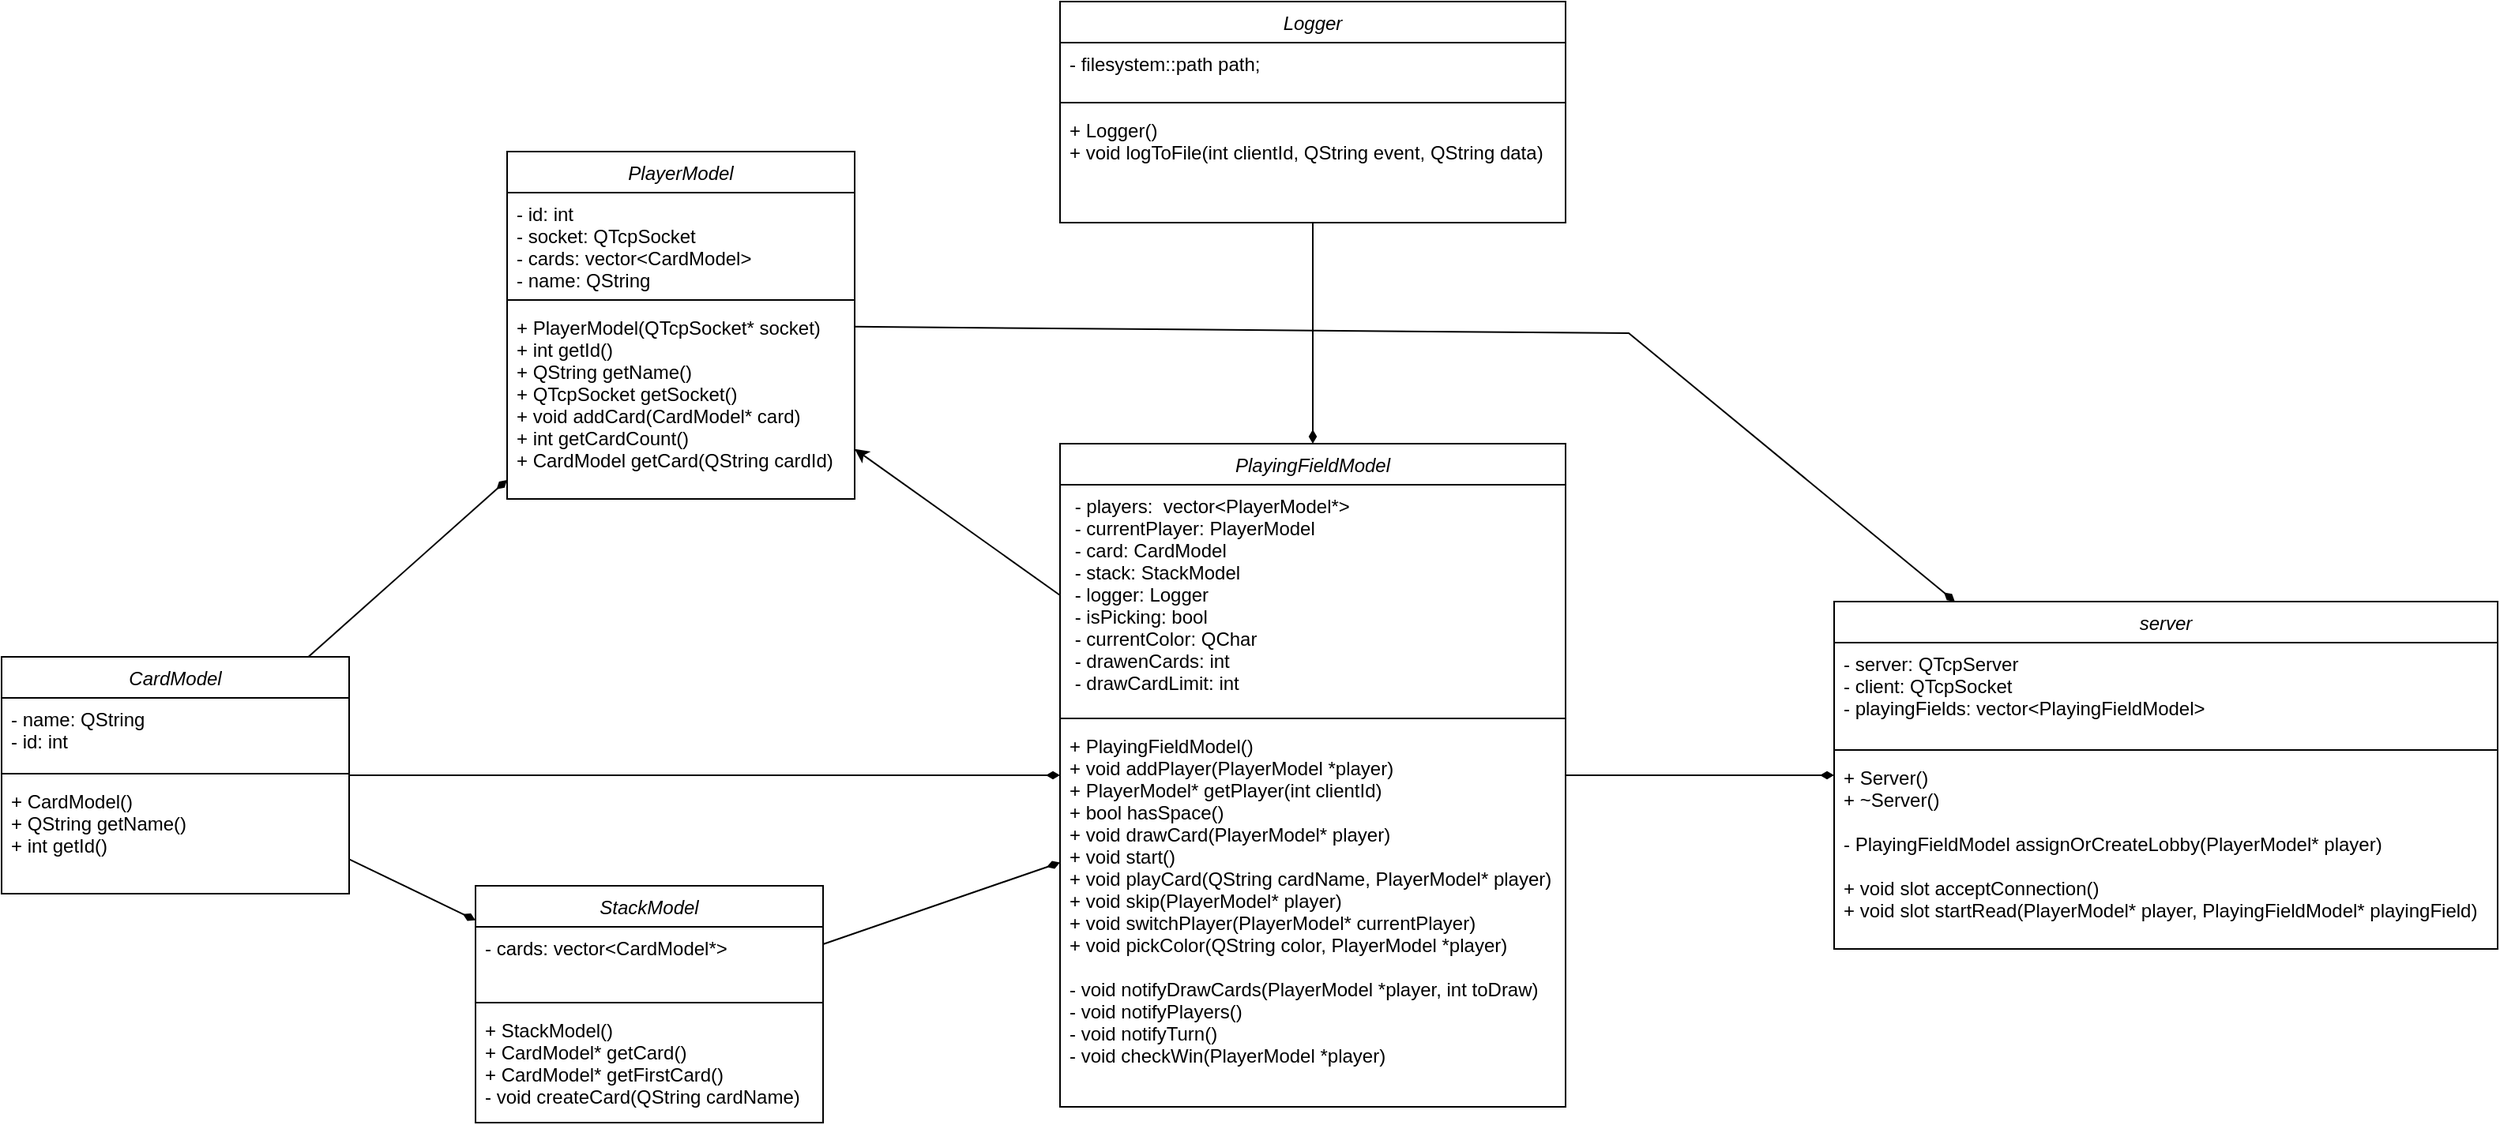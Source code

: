 <mxfile version="24.2.3" type="device">
  <diagram id="C5RBs43oDa-KdzZeNtuy" name="Page-1">
    <mxGraphModel dx="3703" dy="705" grid="1" gridSize="10" guides="1" tooltips="1" connect="1" arrows="1" fold="1" page="1" pageScale="1" pageWidth="827" pageHeight="1169" math="0" shadow="0">
      <root>
        <mxCell id="WIyWlLk6GJQsqaUBKTNV-0" />
        <mxCell id="WIyWlLk6GJQsqaUBKTNV-1" parent="WIyWlLk6GJQsqaUBKTNV-0" />
        <mxCell id="hhlgXzaKitw-Tt_cZ-cd-0" value="CardModel" style="swimlane;fontStyle=2;align=center;verticalAlign=top;childLayout=stackLayout;horizontal=1;startSize=26;horizontalStack=0;resizeParent=1;resizeLast=0;collapsible=1;marginBottom=0;rounded=0;shadow=0;strokeWidth=1;" parent="WIyWlLk6GJQsqaUBKTNV-1" vertex="1">
          <mxGeometry x="-2190" y="905" width="220" height="150" as="geometry">
            <mxRectangle x="230" y="140" width="160" height="26" as="alternateBounds" />
          </mxGeometry>
        </mxCell>
        <mxCell id="hhlgXzaKitw-Tt_cZ-cd-1" value="- name: QString&#xa;- id: int" style="text;align=left;verticalAlign=top;spacingLeft=4;spacingRight=4;overflow=hidden;rotatable=0;points=[[0,0.5],[1,0.5]];portConstraint=eastwest;" parent="hhlgXzaKitw-Tt_cZ-cd-0" vertex="1">
          <mxGeometry y="26" width="220" height="44" as="geometry" />
        </mxCell>
        <mxCell id="hhlgXzaKitw-Tt_cZ-cd-2" value="" style="line;html=1;strokeWidth=1;align=left;verticalAlign=middle;spacingTop=-1;spacingLeft=3;spacingRight=3;rotatable=0;labelPosition=right;points=[];portConstraint=eastwest;" parent="hhlgXzaKitw-Tt_cZ-cd-0" vertex="1">
          <mxGeometry y="70" width="220" height="8" as="geometry" />
        </mxCell>
        <mxCell id="hhlgXzaKitw-Tt_cZ-cd-3" value="+ CardModel()&#xa;+ QString getName()&#xa;+ int getId()" style="text;align=left;verticalAlign=top;spacingLeft=4;spacingRight=4;overflow=hidden;rotatable=0;points=[[0,0.5],[1,0.5]];portConstraint=eastwest;" parent="hhlgXzaKitw-Tt_cZ-cd-0" vertex="1">
          <mxGeometry y="78" width="220" height="62" as="geometry" />
        </mxCell>
        <mxCell id="hhlgXzaKitw-Tt_cZ-cd-4" value="PlayerModel" style="swimlane;fontStyle=2;align=center;verticalAlign=top;childLayout=stackLayout;horizontal=1;startSize=26;horizontalStack=0;resizeParent=1;resizeLast=0;collapsible=1;marginBottom=0;rounded=0;shadow=0;strokeWidth=1;" parent="WIyWlLk6GJQsqaUBKTNV-1" vertex="1">
          <mxGeometry x="-1870" y="585" width="220" height="220" as="geometry">
            <mxRectangle x="230" y="140" width="160" height="26" as="alternateBounds" />
          </mxGeometry>
        </mxCell>
        <mxCell id="hhlgXzaKitw-Tt_cZ-cd-5" value="- id: int&#xa;- socket: QTcpSocket&#xa;- cards: vector&lt;CardModel&gt;&#xa;- name: QString" style="text;align=left;verticalAlign=top;spacingLeft=4;spacingRight=4;overflow=hidden;rotatable=0;points=[[0,0.5],[1,0.5]];portConstraint=eastwest;" parent="hhlgXzaKitw-Tt_cZ-cd-4" vertex="1">
          <mxGeometry y="26" width="220" height="64" as="geometry" />
        </mxCell>
        <mxCell id="hhlgXzaKitw-Tt_cZ-cd-6" value="" style="line;html=1;strokeWidth=1;align=left;verticalAlign=middle;spacingTop=-1;spacingLeft=3;spacingRight=3;rotatable=0;labelPosition=right;points=[];portConstraint=eastwest;" parent="hhlgXzaKitw-Tt_cZ-cd-4" vertex="1">
          <mxGeometry y="90" width="220" height="8" as="geometry" />
        </mxCell>
        <mxCell id="hhlgXzaKitw-Tt_cZ-cd-7" value="+ PlayerModel(QTcpSocket* socket)&#xa;+ int getId()&#xa;+ QString getName()&#xa;+ QTcpSocket getSocket()&#xa;+ void addCard(CardModel* card)&#xa;+ int getCardCount()&#xa;+ CardModel getCard(QString cardId)" style="text;align=left;verticalAlign=top;spacingLeft=4;spacingRight=4;overflow=hidden;rotatable=0;points=[[0,0.5],[1,0.5]];portConstraint=eastwest;" parent="hhlgXzaKitw-Tt_cZ-cd-4" vertex="1">
          <mxGeometry y="98" width="220" height="122" as="geometry" />
        </mxCell>
        <mxCell id="hhlgXzaKitw-Tt_cZ-cd-10" value="server" style="swimlane;fontStyle=2;align=center;verticalAlign=top;childLayout=stackLayout;horizontal=1;startSize=26;horizontalStack=0;resizeParent=1;resizeLast=0;collapsible=1;marginBottom=0;rounded=0;shadow=0;strokeWidth=1;" parent="WIyWlLk6GJQsqaUBKTNV-1" vertex="1">
          <mxGeometry x="-1030" y="870" width="420" height="220" as="geometry">
            <mxRectangle x="230" y="140" width="160" height="26" as="alternateBounds" />
          </mxGeometry>
        </mxCell>
        <mxCell id="hhlgXzaKitw-Tt_cZ-cd-11" value="- server: QTcpServer&#xa;- client: QTcpSocket&#xa;- playingFields: vector&lt;PlayingFieldModel&gt;" style="text;align=left;verticalAlign=top;spacingLeft=4;spacingRight=4;overflow=hidden;rotatable=0;points=[[0,0.5],[1,0.5]];portConstraint=eastwest;" parent="hhlgXzaKitw-Tt_cZ-cd-10" vertex="1">
          <mxGeometry y="26" width="420" height="64" as="geometry" />
        </mxCell>
        <mxCell id="hhlgXzaKitw-Tt_cZ-cd-12" value="" style="line;html=1;strokeWidth=1;align=left;verticalAlign=middle;spacingTop=-1;spacingLeft=3;spacingRight=3;rotatable=0;labelPosition=right;points=[];portConstraint=eastwest;" parent="hhlgXzaKitw-Tt_cZ-cd-10" vertex="1">
          <mxGeometry y="90" width="420" height="8" as="geometry" />
        </mxCell>
        <mxCell id="hhlgXzaKitw-Tt_cZ-cd-13" value="+ Server()&#xa;+ ~Server()&#xa;&#xa;- PlayingFieldModel assignOrCreateLobby(PlayerModel* player)&#xa;&#xa;+ void slot acceptConnection()&#xa;+ void slot startRead(PlayerModel* player, PlayingFieldModel* playingField)" style="text;align=left;verticalAlign=top;spacingLeft=4;spacingRight=4;overflow=hidden;rotatable=0;points=[[0,0.5],[1,0.5]];portConstraint=eastwest;" parent="hhlgXzaKitw-Tt_cZ-cd-10" vertex="1">
          <mxGeometry y="98" width="420" height="122" as="geometry" />
        </mxCell>
        <mxCell id="hhlgXzaKitw-Tt_cZ-cd-14" value="Logger" style="swimlane;fontStyle=2;align=center;verticalAlign=top;childLayout=stackLayout;horizontal=1;startSize=26;horizontalStack=0;resizeParent=1;resizeLast=0;collapsible=1;marginBottom=0;rounded=0;shadow=0;strokeWidth=1;" parent="WIyWlLk6GJQsqaUBKTNV-1" vertex="1">
          <mxGeometry x="-1520" y="490" width="320" height="140" as="geometry">
            <mxRectangle x="230" y="140" width="160" height="26" as="alternateBounds" />
          </mxGeometry>
        </mxCell>
        <mxCell id="hhlgXzaKitw-Tt_cZ-cd-15" value="- filesystem::path path;" style="text;align=left;verticalAlign=top;spacingLeft=4;spacingRight=4;overflow=hidden;rotatable=0;points=[[0,0.5],[1,0.5]];portConstraint=eastwest;" parent="hhlgXzaKitw-Tt_cZ-cd-14" vertex="1">
          <mxGeometry y="26" width="320" height="34" as="geometry" />
        </mxCell>
        <mxCell id="hhlgXzaKitw-Tt_cZ-cd-16" value="" style="line;html=1;strokeWidth=1;align=left;verticalAlign=middle;spacingTop=-1;spacingLeft=3;spacingRight=3;rotatable=0;labelPosition=right;points=[];portConstraint=eastwest;" parent="hhlgXzaKitw-Tt_cZ-cd-14" vertex="1">
          <mxGeometry y="60" width="320" height="8" as="geometry" />
        </mxCell>
        <mxCell id="hhlgXzaKitw-Tt_cZ-cd-17" value="+ Logger()&#xa;+ void logToFile(int clientId, QString event, QString data)" style="text;align=left;verticalAlign=top;spacingLeft=4;spacingRight=4;overflow=hidden;rotatable=0;points=[[0,0.5],[1,0.5]];portConstraint=eastwest;" parent="hhlgXzaKitw-Tt_cZ-cd-14" vertex="1">
          <mxGeometry y="68" width="320" height="72" as="geometry" />
        </mxCell>
        <mxCell id="hhlgXzaKitw-Tt_cZ-cd-19" value="PlayingFieldModel" style="swimlane;fontStyle=2;align=center;verticalAlign=top;childLayout=stackLayout;horizontal=1;startSize=26;horizontalStack=0;resizeParent=1;resizeLast=0;collapsible=1;marginBottom=0;rounded=0;shadow=0;strokeWidth=1;" parent="WIyWlLk6GJQsqaUBKTNV-1" vertex="1">
          <mxGeometry x="-1520" y="770" width="320" height="420" as="geometry">
            <mxRectangle x="230" y="140" width="160" height="26" as="alternateBounds" />
          </mxGeometry>
        </mxCell>
        <mxCell id="hhlgXzaKitw-Tt_cZ-cd-20" value=" - players:  vector&lt;PlayerModel*&gt;&#xa; - currentPlayer: PlayerModel&#xa; - card: CardModel&#xa; - stack: StackModel&#xa; - logger: Logger&#xa; - isPicking: bool&#xa; - currentColor: QChar&#xa; - drawenCards: int&#xa; - drawCardLimit: int" style="text;align=left;verticalAlign=top;spacingLeft=4;spacingRight=4;overflow=hidden;rotatable=0;points=[[0,0.5],[1,0.5]];portConstraint=eastwest;" parent="hhlgXzaKitw-Tt_cZ-cd-19" vertex="1">
          <mxGeometry y="26" width="320" height="144" as="geometry" />
        </mxCell>
        <mxCell id="hhlgXzaKitw-Tt_cZ-cd-21" value="" style="line;html=1;strokeWidth=1;align=left;verticalAlign=middle;spacingTop=-1;spacingLeft=3;spacingRight=3;rotatable=0;labelPosition=right;points=[];portConstraint=eastwest;" parent="hhlgXzaKitw-Tt_cZ-cd-19" vertex="1">
          <mxGeometry y="170" width="320" height="8" as="geometry" />
        </mxCell>
        <mxCell id="hhlgXzaKitw-Tt_cZ-cd-22" value="+ PlayingFieldModel()&#xa;+ void addPlayer(PlayerModel *player)&#xa;+ PlayerModel* getPlayer(int clientId)&#xa;+ bool hasSpace()&#xa;+ void drawCard(PlayerModel* player)&#xa;+ void start()&#xa;+ void playCard(QString cardName, PlayerModel* player)&#xa;+ void skip(PlayerModel* player)&#xa;+ void switchPlayer(PlayerModel* currentPlayer)&#xa;+ void pickColor(QString color, PlayerModel *player)&#xa;&#xa;- void notifyDrawCards(PlayerModel *player, int toDraw)&#xa;- void notifyPlayers()&#xa;- void notifyTurn()&#xa;- void checkWin(PlayerModel *player)" style="text;align=left;verticalAlign=top;spacingLeft=4;spacingRight=4;overflow=hidden;rotatable=0;points=[[0,0.5],[1,0.5]];portConstraint=eastwest;" parent="hhlgXzaKitw-Tt_cZ-cd-19" vertex="1">
          <mxGeometry y="178" width="320" height="242" as="geometry" />
        </mxCell>
        <mxCell id="hhlgXzaKitw-Tt_cZ-cd-26" value="" style="endArrow=none;html=1;rounded=0;startArrow=diamondThin;startFill=1;endFill=0;" parent="WIyWlLk6GJQsqaUBKTNV-1" source="hhlgXzaKitw-Tt_cZ-cd-10" target="hhlgXzaKitw-Tt_cZ-cd-19" edge="1">
          <mxGeometry width="50" height="50" relative="1" as="geometry">
            <mxPoint x="-1200" y="1060" as="sourcePoint" />
            <mxPoint x="-1150" y="1010" as="targetPoint" />
          </mxGeometry>
        </mxCell>
        <mxCell id="hhlgXzaKitw-Tt_cZ-cd-27" value="" style="endArrow=none;html=1;rounded=0;startArrow=diamondThin;startFill=1;endFill=0;" parent="WIyWlLk6GJQsqaUBKTNV-1" source="hhlgXzaKitw-Tt_cZ-cd-19" target="hhlgXzaKitw-Tt_cZ-cd-14" edge="1">
          <mxGeometry width="50" height="50" relative="1" as="geometry">
            <mxPoint x="-1020" y="990" as="sourcePoint" />
            <mxPoint x="-1150" y="720" as="targetPoint" />
          </mxGeometry>
        </mxCell>
        <mxCell id="hhlgXzaKitw-Tt_cZ-cd-28" value="StackModel" style="swimlane;fontStyle=2;align=center;verticalAlign=top;childLayout=stackLayout;horizontal=1;startSize=26;horizontalStack=0;resizeParent=1;resizeLast=0;collapsible=1;marginBottom=0;rounded=0;shadow=0;strokeWidth=1;" parent="WIyWlLk6GJQsqaUBKTNV-1" vertex="1">
          <mxGeometry x="-1890" y="1050" width="220" height="150" as="geometry">
            <mxRectangle x="230" y="140" width="160" height="26" as="alternateBounds" />
          </mxGeometry>
        </mxCell>
        <mxCell id="hhlgXzaKitw-Tt_cZ-cd-29" value="- cards: vector&lt;CardModel*&gt;" style="text;align=left;verticalAlign=top;spacingLeft=4;spacingRight=4;overflow=hidden;rotatable=0;points=[[0,0.5],[1,0.5]];portConstraint=eastwest;" parent="hhlgXzaKitw-Tt_cZ-cd-28" vertex="1">
          <mxGeometry y="26" width="220" height="44" as="geometry" />
        </mxCell>
        <mxCell id="hhlgXzaKitw-Tt_cZ-cd-30" value="" style="line;html=1;strokeWidth=1;align=left;verticalAlign=middle;spacingTop=-1;spacingLeft=3;spacingRight=3;rotatable=0;labelPosition=right;points=[];portConstraint=eastwest;" parent="hhlgXzaKitw-Tt_cZ-cd-28" vertex="1">
          <mxGeometry y="70" width="220" height="8" as="geometry" />
        </mxCell>
        <mxCell id="hhlgXzaKitw-Tt_cZ-cd-31" value="+ StackModel()&#xa;+ CardModel* getCard()&#xa;+ CardModel* getFirstCard()&#xa;- void createCard(QString cardName)" style="text;align=left;verticalAlign=top;spacingLeft=4;spacingRight=4;overflow=hidden;rotatable=0;points=[[0,0.5],[1,0.5]];portConstraint=eastwest;" parent="hhlgXzaKitw-Tt_cZ-cd-28" vertex="1">
          <mxGeometry y="78" width="220" height="62" as="geometry" />
        </mxCell>
        <mxCell id="hhlgXzaKitw-Tt_cZ-cd-33" value="" style="endArrow=none;html=1;rounded=0;startArrow=diamondThin;startFill=1;endFill=0;" parent="WIyWlLk6GJQsqaUBKTNV-1" source="hhlgXzaKitw-Tt_cZ-cd-19" target="hhlgXzaKitw-Tt_cZ-cd-28" edge="1">
          <mxGeometry width="50" height="50" relative="1" as="geometry">
            <mxPoint x="-1350" y="780" as="sourcePoint" />
            <mxPoint x="-1350" y="640" as="targetPoint" />
          </mxGeometry>
        </mxCell>
        <mxCell id="hhlgXzaKitw-Tt_cZ-cd-34" value="" style="endArrow=none;html=1;rounded=0;startArrow=diamondThin;startFill=1;endFill=0;" parent="WIyWlLk6GJQsqaUBKTNV-1" source="hhlgXzaKitw-Tt_cZ-cd-28" target="hhlgXzaKitw-Tt_cZ-cd-0" edge="1">
          <mxGeometry width="50" height="50" relative="1" as="geometry">
            <mxPoint x="-1920" y="1120" as="sourcePoint" />
            <mxPoint x="-1700" y="994" as="targetPoint" />
          </mxGeometry>
        </mxCell>
        <mxCell id="hhlgXzaKitw-Tt_cZ-cd-35" value="" style="endArrow=none;html=1;rounded=0;startArrow=diamondThin;startFill=1;endFill=0;" parent="WIyWlLk6GJQsqaUBKTNV-1" source="hhlgXzaKitw-Tt_cZ-cd-4" target="hhlgXzaKitw-Tt_cZ-cd-0" edge="1">
          <mxGeometry width="50" height="50" relative="1" as="geometry">
            <mxPoint x="-1880" y="1082" as="sourcePoint" />
            <mxPoint x="-1960" y="1043" as="targetPoint" />
          </mxGeometry>
        </mxCell>
        <mxCell id="hhlgXzaKitw-Tt_cZ-cd-36" value="" style="endArrow=classic;html=1;rounded=0;" parent="WIyWlLk6GJQsqaUBKTNV-1" source="hhlgXzaKitw-Tt_cZ-cd-19" target="hhlgXzaKitw-Tt_cZ-cd-4" edge="1">
          <mxGeometry width="50" height="50" relative="1" as="geometry">
            <mxPoint x="-1510" y="1045" as="sourcePoint" />
            <mxPoint x="-1660" y="1097" as="targetPoint" />
          </mxGeometry>
        </mxCell>
        <mxCell id="hhlgXzaKitw-Tt_cZ-cd-37" value="" style="endArrow=none;html=1;rounded=0;startArrow=diamondThin;startFill=1;endFill=0;" parent="WIyWlLk6GJQsqaUBKTNV-1" source="hhlgXzaKitw-Tt_cZ-cd-19" target="hhlgXzaKitw-Tt_cZ-cd-0" edge="1">
          <mxGeometry width="50" height="50" relative="1" as="geometry">
            <mxPoint x="-1510" y="928" as="sourcePoint" />
            <mxPoint x="-1630" y="882" as="targetPoint" />
          </mxGeometry>
        </mxCell>
        <mxCell id="hbr4RER8yBZO7x1NjMYV-0" value="" style="endArrow=none;html=1;rounded=0;startArrow=diamondThin;startFill=1;endFill=0;" edge="1" parent="WIyWlLk6GJQsqaUBKTNV-1" source="hhlgXzaKitw-Tt_cZ-cd-10" target="hhlgXzaKitw-Tt_cZ-cd-4">
          <mxGeometry width="50" height="50" relative="1" as="geometry">
            <mxPoint x="-1510" y="876" as="sourcePoint" />
            <mxPoint x="-1640" y="783" as="targetPoint" />
            <Array as="points">
              <mxPoint x="-1160" y="700" />
            </Array>
          </mxGeometry>
        </mxCell>
      </root>
    </mxGraphModel>
  </diagram>
</mxfile>
